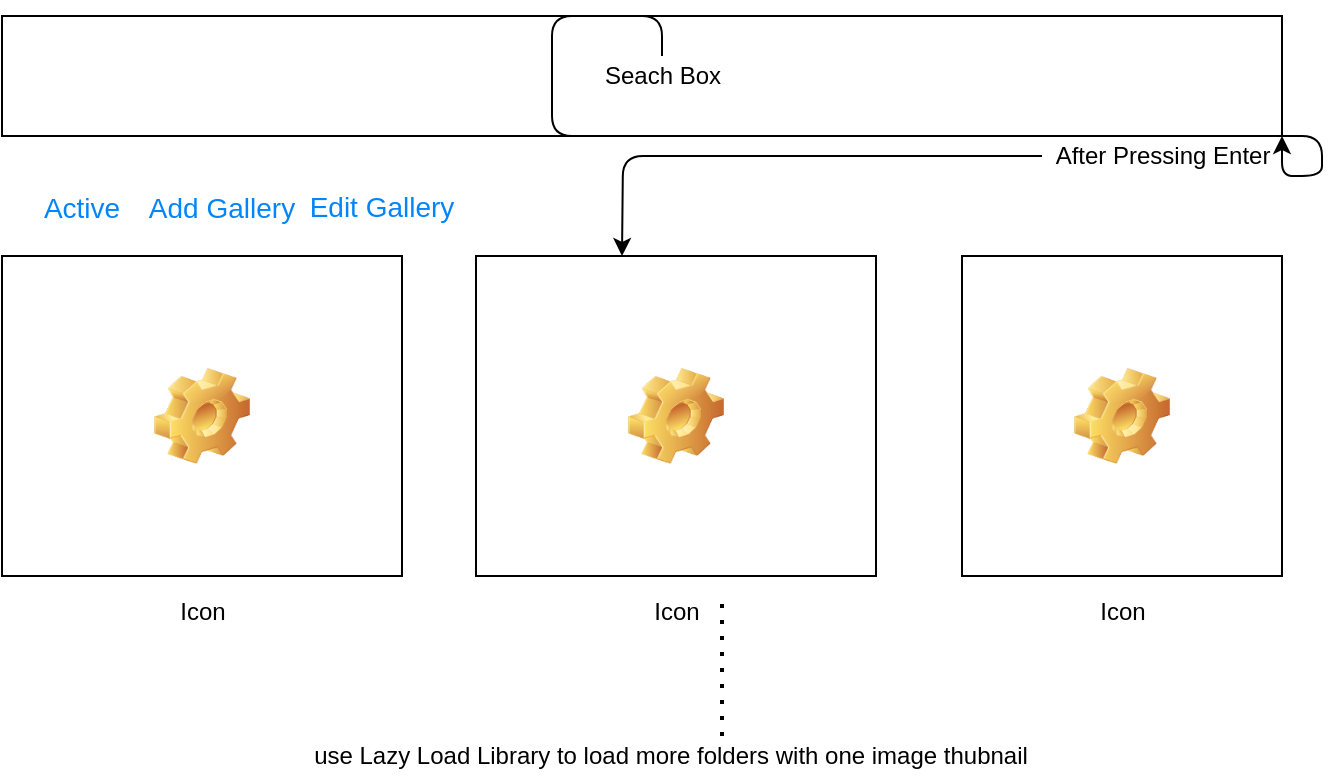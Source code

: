 <mxfile version="19.0.3" type="github">
  <diagram name="Step-1" id="OLiRLe5505Yma7OksKm5">
    <mxGraphModel dx="1422" dy="794" grid="1" gridSize="10" guides="1" tooltips="1" connect="1" arrows="1" fold="1" page="1" pageScale="1" pageWidth="827" pageHeight="1169" math="0" shadow="0">
      <root>
        <mxCell id="tBuiChLCB1PYQ4B-vove-0" />
        <mxCell id="tBuiChLCB1PYQ4B-vove-1" parent="tBuiChLCB1PYQ4B-vove-0" />
        <mxCell id="tBuiChLCB1PYQ4B-vove-2" value="" style="rounded=0;whiteSpace=wrap;html=1;" vertex="1" parent="tBuiChLCB1PYQ4B-vove-1">
          <mxGeometry x="80" y="40" width="640" height="60" as="geometry" />
        </mxCell>
        <mxCell id="YjO_mSwZUFGmfdyve1-u-0" value="Active" style="fillColor=none;strokeColor=none;fontSize=14;fontColor=#0085FC;rounded=0;sketch=0;" vertex="1" parent="tBuiChLCB1PYQ4B-vove-1">
          <mxGeometry x="80" y="120" width="80" height="30" as="geometry" />
        </mxCell>
        <mxCell id="YjO_mSwZUFGmfdyve1-u-1" value="Add Gallery" style="fillColor=none;strokeColor=none;fontSize=14;fontColor=#0085FC;rounded=0;sketch=0;" vertex="1" parent="tBuiChLCB1PYQ4B-vove-1">
          <mxGeometry x="160" y="120" width="60" height="30" as="geometry" />
        </mxCell>
        <mxCell id="YjO_mSwZUFGmfdyve1-u-2" value="Edit Gallery&#xa;" style="fillColor=none;strokeColor=none;fontSize=14;fontColor=#0085FC;rounded=0;sketch=0;" vertex="1" parent="tBuiChLCB1PYQ4B-vove-1">
          <mxGeometry x="240" y="128" width="60" height="30" as="geometry" />
        </mxCell>
        <object label="Search Bar" id="tBuiChLCB1PYQ4B-vove-3">
          <mxCell parent="tBuiChLCB1PYQ4B-vove-0" />
        </object>
        <mxCell id="tBuiChLCB1PYQ4B-vove-4" style="edgeStyle=orthogonalEdgeStyle;curved=0;rounded=1;sketch=0;orthogonalLoop=1;jettySize=auto;html=1;entryX=1;entryY=1;entryDx=0;entryDy=0;" edge="1" parent="tBuiChLCB1PYQ4B-vove-3" source="tBuiChLCB1PYQ4B-vove-5" target="tBuiChLCB1PYQ4B-vove-2">
          <mxGeometry relative="1" as="geometry" />
        </mxCell>
        <mxCell id="tBuiChLCB1PYQ4B-vove-5" value="Seach Box" style="text;html=1;resizable=0;autosize=1;align=center;verticalAlign=middle;points=[];fillColor=none;strokeColor=none;rounded=0;sketch=0;" vertex="1" parent="tBuiChLCB1PYQ4B-vove-3">
          <mxGeometry x="375" y="60" width="70" height="20" as="geometry" />
        </mxCell>
        <mxCell id="tBuiChLCB1PYQ4B-vove-6" style="edgeStyle=orthogonalEdgeStyle;curved=0;rounded=1;sketch=0;orthogonalLoop=1;jettySize=auto;html=1;" edge="1" parent="tBuiChLCB1PYQ4B-vove-3" source="tBuiChLCB1PYQ4B-vove-7">
          <mxGeometry relative="1" as="geometry">
            <mxPoint x="390" y="160" as="targetPoint" />
          </mxGeometry>
        </mxCell>
        <mxCell id="tBuiChLCB1PYQ4B-vove-7" value="After Pressing Enter" style="text;html=1;resizable=0;autosize=1;align=center;verticalAlign=middle;points=[];fillColor=none;strokeColor=none;rounded=0;sketch=0;" vertex="1" parent="tBuiChLCB1PYQ4B-vove-3">
          <mxGeometry x="600" y="100" width="120" height="20" as="geometry" />
        </mxCell>
        <mxCell id="tBuiChLCB1PYQ4B-vove-8" value="results with gallery folder" parent="tBuiChLCB1PYQ4B-vove-0" />
        <mxCell id="tBuiChLCB1PYQ4B-vove-9" value="Icon" style="icon;html=1;image=img/clipart/Gear_128x128.png;rounded=0;sketch=0;" vertex="1" parent="tBuiChLCB1PYQ4B-vove-8">
          <mxGeometry x="80" y="160" width="200" height="160" as="geometry" />
        </mxCell>
        <mxCell id="tBuiChLCB1PYQ4B-vove-10" value="Icon" style="icon;html=1;image=img/clipart/Gear_128x128.png;rounded=0;sketch=0;" vertex="1" parent="tBuiChLCB1PYQ4B-vove-8">
          <mxGeometry x="317" y="160" width="200" height="160" as="geometry" />
        </mxCell>
        <mxCell id="tBuiChLCB1PYQ4B-vove-11" value="Icon" style="icon;html=1;image=img/clipart/Gear_128x128.png;rounded=0;sketch=0;" vertex="1" parent="tBuiChLCB1PYQ4B-vove-8">
          <mxGeometry x="560" y="160" width="160" height="160" as="geometry" />
        </mxCell>
        <mxCell id="tBuiChLCB1PYQ4B-vove-12" value="" style="endArrow=none;dashed=1;html=1;dashPattern=1 3;strokeWidth=2;rounded=1;sketch=0;curved=0;" edge="1" parent="tBuiChLCB1PYQ4B-vove-8">
          <mxGeometry width="50" height="50" relative="1" as="geometry">
            <mxPoint x="440" y="400" as="sourcePoint" />
            <mxPoint x="440" y="330" as="targetPoint" />
          </mxGeometry>
        </mxCell>
        <mxCell id="tBuiChLCB1PYQ4B-vove-13" value="scroll down" parent="tBuiChLCB1PYQ4B-vove-0" />
        <mxCell id="tBuiChLCB1PYQ4B-vove-14" value="use Lazy Load Library to load more folders with one image thubnail" style="text;html=1;resizable=0;autosize=1;align=center;verticalAlign=middle;points=[];fillColor=none;strokeColor=none;rounded=0;sketch=0;" vertex="1" parent="tBuiChLCB1PYQ4B-vove-13">
          <mxGeometry x="229" y="400" width="370" height="20" as="geometry" />
        </mxCell>
      </root>
    </mxGraphModel>
  </diagram>
</mxfile>
